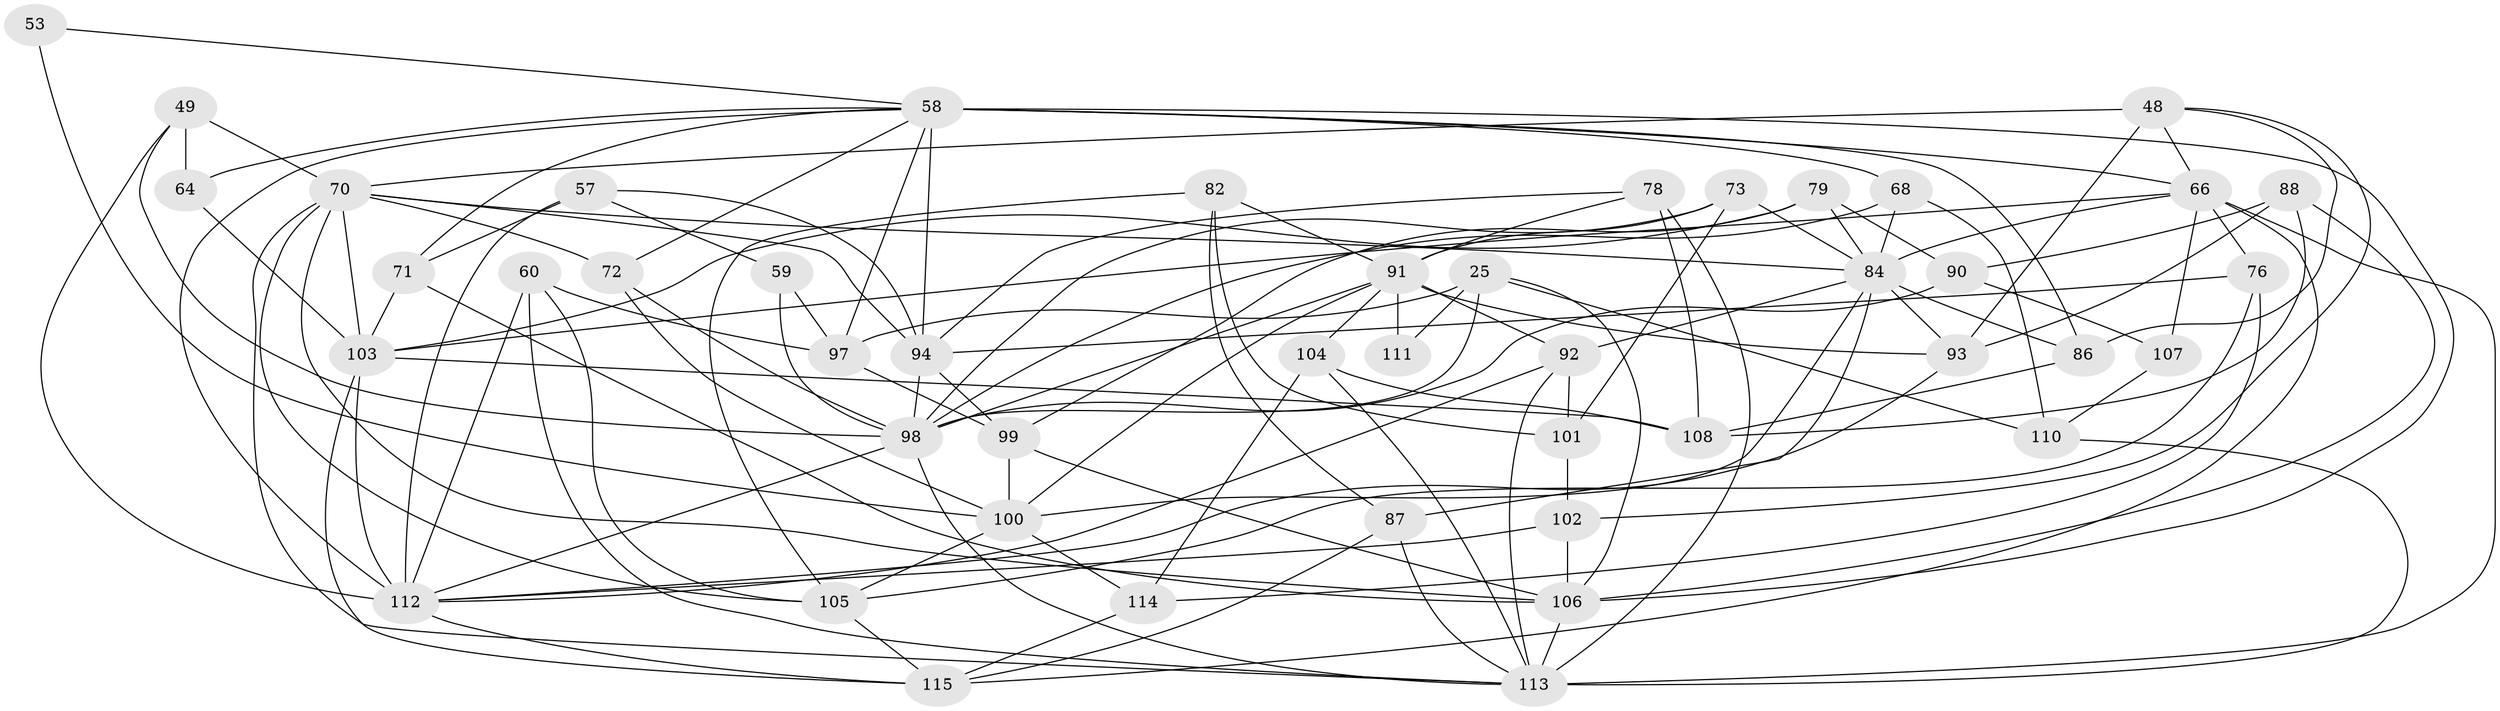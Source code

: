 // original degree distribution, {4: 1.0}
// Generated by graph-tools (version 1.1) at 2025/03/03/04/25 22:03:01]
// undirected, 46 vertices, 124 edges
graph export_dot {
graph [start="1"]
  node [color=gray90,style=filled];
  25 [super="+11"];
  48 [super="+20"];
  49 [super="+37"];
  53;
  57;
  58 [super="+17+21+52"];
  59;
  60;
  64 [super="+3"];
  66 [super="+41+65"];
  68;
  70 [super="+15+22+35+63"];
  71;
  72;
  73 [super="+14"];
  76;
  78 [super="+13"];
  79;
  82;
  84 [super="+42"];
  86 [super="+23"];
  87;
  88;
  90;
  91 [super="+83+38+55"];
  92 [super="+89"];
  93 [super="+44"];
  94 [super="+77"];
  97 [super="+10"];
  98 [super="+31+46+74"];
  99 [super="+81"];
  100 [super="+39+80"];
  101;
  102;
  103 [super="+69"];
  104;
  105 [super="+19+56"];
  106 [super="+40+95+51"];
  107;
  108 [super="+75"];
  110;
  111 [super="+9"];
  112 [super="+33+47+85+109"];
  113 [super="+67+8+36"];
  114;
  115 [super="+96"];
  25 -- 110;
  25 -- 111 [weight=2];
  25 -- 97;
  25 -- 106;
  25 -- 98;
  48 -- 93 [weight=2];
  48 -- 102;
  48 -- 70;
  48 -- 66;
  48 -- 86;
  49 -- 64 [weight=2];
  49 -- 70 [weight=2];
  49 -- 98;
  49 -- 112;
  53 -- 100 [weight=3];
  53 -- 58;
  57 -- 112;
  57 -- 59;
  57 -- 71;
  57 -- 94;
  58 -- 86 [weight=2];
  58 -- 72;
  58 -- 64 [weight=2];
  58 -- 68;
  58 -- 97;
  58 -- 71;
  58 -- 94 [weight=2];
  58 -- 112;
  58 -- 106;
  58 -- 66;
  59 -- 97 [weight=2];
  59 -- 98;
  60 -- 112;
  60 -- 105;
  60 -- 97;
  60 -- 113;
  64 -- 103 [weight=2];
  66 -- 113 [weight=3];
  66 -- 107 [weight=2];
  66 -- 103;
  66 -- 115 [weight=2];
  66 -- 76;
  66 -- 84;
  68 -- 110;
  68 -- 98;
  68 -- 84;
  70 -- 72;
  70 -- 106 [weight=2];
  70 -- 94 [weight=2];
  70 -- 113;
  70 -- 103 [weight=3];
  70 -- 84;
  70 -- 105;
  71 -- 103;
  71 -- 106;
  72 -- 100;
  72 -- 98;
  73 -- 101;
  73 -- 98 [weight=2];
  73 -- 91;
  73 -- 84 [weight=2];
  76 -- 114;
  76 -- 105;
  76 -- 94;
  78 -- 108 [weight=2];
  78 -- 113 [weight=2];
  78 -- 91;
  78 -- 94;
  79 -- 90;
  79 -- 99;
  79 -- 103;
  79 -- 84;
  82 -- 87;
  82 -- 101;
  82 -- 105;
  82 -- 91;
  84 -- 100 [weight=2];
  84 -- 86 [weight=2];
  84 -- 87;
  84 -- 92 [weight=2];
  84 -- 93;
  86 -- 108;
  87 -- 113;
  87 -- 115;
  88 -- 108;
  88 -- 90;
  88 -- 93;
  88 -- 106;
  90 -- 107;
  90 -- 98;
  91 -- 104;
  91 -- 98;
  91 -- 100;
  91 -- 92;
  91 -- 93;
  91 -- 111 [weight=4];
  92 -- 112;
  92 -- 113;
  92 -- 101;
  93 -- 112;
  94 -- 98;
  94 -- 99 [weight=2];
  97 -- 99;
  98 -- 113 [weight=2];
  98 -- 112 [weight=2];
  99 -- 100 [weight=2];
  99 -- 106 [weight=2];
  100 -- 114;
  100 -- 105 [weight=2];
  101 -- 102;
  102 -- 112;
  102 -- 106;
  103 -- 115;
  103 -- 108;
  103 -- 112 [weight=2];
  104 -- 108;
  104 -- 114;
  104 -- 113;
  105 -- 115 [weight=2];
  106 -- 113;
  107 -- 110;
  110 -- 113;
  112 -- 115;
  114 -- 115;
}
